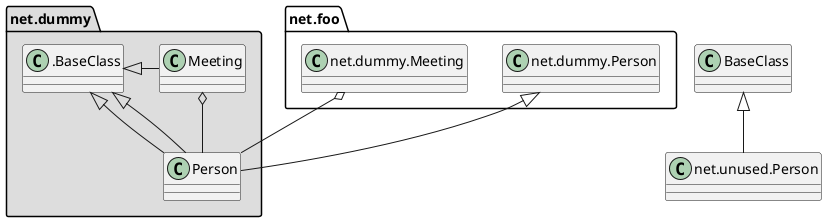 {
  "sha1": "69i0sbfww52kr8e70dbql1yo9d5ewkq",
  "insertion": {
    "when": "2024-05-30T20:48:20.910Z",
    "user": "plantuml@gmail.com"
  }
}
@startuml
set namespaceSeparator none

class BaseClass

namespace net.dummy #DDDDDD {
    .BaseClass <|-- Person
    Meeting o-- Person
    
    .BaseClass <|- Meeting

}

namespace net.foo {
  net.dummy.Person  <|- Person
  .BaseClass <|-- Person

  net.dummy.Meeting o-- Person
}

BaseClass <|-- net.unused.Person
@enduml
